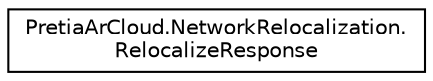 digraph "Graphical Class Hierarchy"
{
 // LATEX_PDF_SIZE
  edge [fontname="Helvetica",fontsize="10",labelfontname="Helvetica",labelfontsize="10"];
  node [fontname="Helvetica",fontsize="10",shape=record];
  rankdir="LR";
  Node0 [label="PretiaArCloud.NetworkRelocalization.\lRelocalizeResponse",height=0.2,width=0.4,color="black", fillcolor="white", style="filled",URL="$structPretiaArCloud_1_1NetworkRelocalization_1_1RelocalizeResponse.html",tooltip=" "];
}

